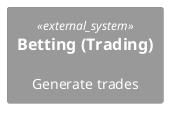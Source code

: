 @startuml SportRadar
!include <C4/C4_Container>
System_Ext(Betting, "Betting (Trading)", "Generate trades", $link="./container/index.puml")
@enduml